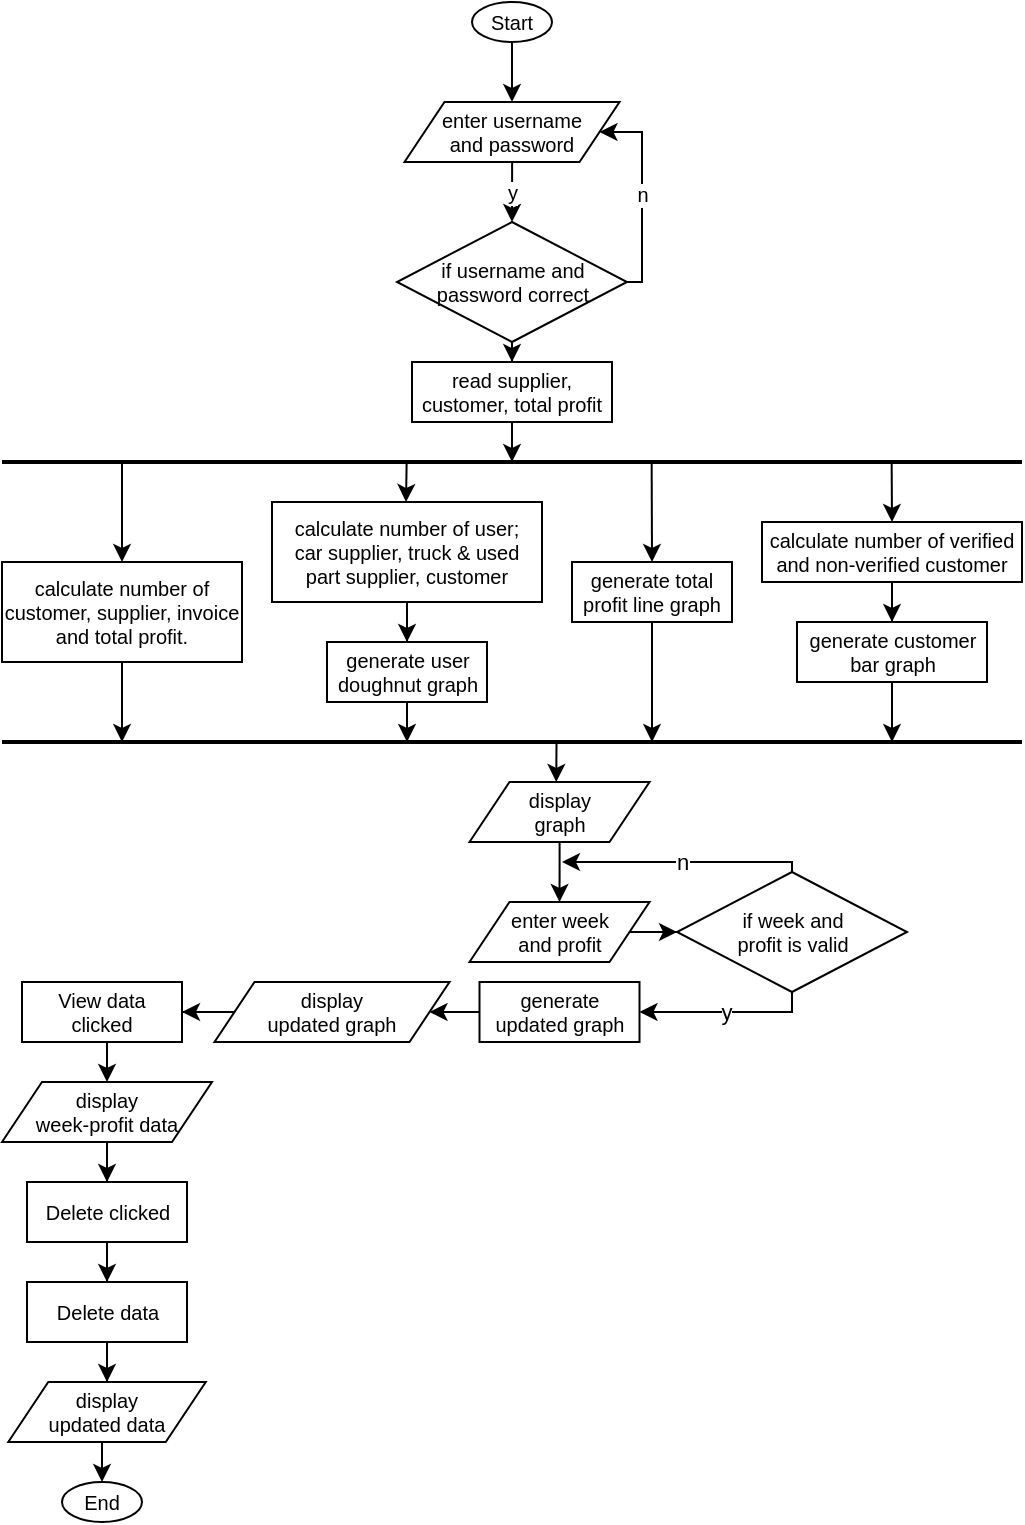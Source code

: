<mxfile version="16.6.2" type="github">
  <diagram id="H_Jdd_ldM9zLRPTjP1w7" name="Page-1">
    <mxGraphModel dx="908" dy="540" grid="1" gridSize="10" guides="1" tooltips="1" connect="1" arrows="1" fold="1" page="1" pageScale="1" pageWidth="850" pageHeight="1100" math="0" shadow="0">
      <root>
        <mxCell id="0" />
        <mxCell id="1" parent="0" />
        <mxCell id="H62kmctnPfHN1klwQb1k-8" style="edgeStyle=orthogonalEdgeStyle;rounded=0;orthogonalLoop=1;jettySize=auto;html=1;entryX=0.5;entryY=0;entryDx=0;entryDy=0;strokeWidth=1;fontSize=10;" parent="1" source="H62kmctnPfHN1klwQb1k-1" target="H62kmctnPfHN1klwQb1k-2" edge="1">
          <mxGeometry relative="1" as="geometry" />
        </mxCell>
        <mxCell id="H62kmctnPfHN1klwQb1k-1" value="Start" style="ellipse;whiteSpace=wrap;html=1;strokeWidth=1;fontSize=10;" parent="1" vertex="1">
          <mxGeometry x="235" width="40" height="20" as="geometry" />
        </mxCell>
        <mxCell id="H62kmctnPfHN1klwQb1k-9" value="y" style="edgeStyle=orthogonalEdgeStyle;rounded=0;orthogonalLoop=1;jettySize=auto;html=1;entryX=0.5;entryY=0;entryDx=0;entryDy=0;strokeWidth=1;fontSize=10;" parent="1" source="H62kmctnPfHN1klwQb1k-2" target="H62kmctnPfHN1klwQb1k-3" edge="1">
          <mxGeometry relative="1" as="geometry" />
        </mxCell>
        <mxCell id="H62kmctnPfHN1klwQb1k-2" value="enter username &lt;br style=&quot;font-size: 10px;&quot;&gt;and password" style="shape=parallelogram;perimeter=parallelogramPerimeter;whiteSpace=wrap;html=1;fixedSize=1;strokeWidth=1;fontSize=10;" parent="1" vertex="1">
          <mxGeometry x="201.25" y="50" width="107.5" height="30" as="geometry" />
        </mxCell>
        <mxCell id="H62kmctnPfHN1klwQb1k-10" value="n" style="edgeStyle=orthogonalEdgeStyle;rounded=0;orthogonalLoop=1;jettySize=auto;html=1;exitX=1;exitY=0.5;exitDx=0;exitDy=0;entryX=1;entryY=0.5;entryDx=0;entryDy=0;strokeWidth=1;fontSize=10;" parent="1" source="H62kmctnPfHN1klwQb1k-3" target="H62kmctnPfHN1klwQb1k-2" edge="1">
          <mxGeometry relative="1" as="geometry">
            <mxPoint x="440" y="70" as="targetPoint" />
            <Array as="points">
              <mxPoint x="320" y="140" />
              <mxPoint x="320" y="65" />
            </Array>
          </mxGeometry>
        </mxCell>
        <mxCell id="H62kmctnPfHN1klwQb1k-14" style="edgeStyle=orthogonalEdgeStyle;rounded=0;orthogonalLoop=1;jettySize=auto;html=1;strokeWidth=1;fontSize=10;entryX=0.5;entryY=0;entryDx=0;entryDy=0;" parent="1" source="H62kmctnPfHN1klwQb1k-3" target="H62kmctnPfHN1klwQb1k-33" edge="1">
          <mxGeometry relative="1" as="geometry">
            <mxPoint x="255" y="180" as="targetPoint" />
          </mxGeometry>
        </mxCell>
        <mxCell id="H62kmctnPfHN1klwQb1k-3" value="if username and &lt;br&gt;password correct" style="rhombus;whiteSpace=wrap;html=1;strokeWidth=1;fontSize=10;" parent="1" vertex="1">
          <mxGeometry x="197.5" y="110" width="115" height="60" as="geometry" />
        </mxCell>
        <mxCell id="H62kmctnPfHN1klwQb1k-24" style="edgeStyle=orthogonalEdgeStyle;rounded=0;orthogonalLoop=1;jettySize=auto;html=1;fontSize=9;startArrow=none;startFill=0;strokeWidth=1;" parent="1" source="H62kmctnPfHN1klwQb1k-4" edge="1">
          <mxGeometry relative="1" as="geometry">
            <mxPoint x="60" y="370" as="targetPoint" />
          </mxGeometry>
        </mxCell>
        <mxCell id="H62kmctnPfHN1klwQb1k-4" value="calculate number of customer, supplier, invoice and total profit." style="rounded=0;whiteSpace=wrap;html=1;strokeWidth=1;fontSize=10;" parent="1" vertex="1">
          <mxGeometry y="280" width="120" height="50" as="geometry" />
        </mxCell>
        <mxCell id="H62kmctnPfHN1klwQb1k-25" style="edgeStyle=orthogonalEdgeStyle;rounded=0;orthogonalLoop=1;jettySize=auto;html=1;entryX=0.5;entryY=0;entryDx=0;entryDy=0;fontSize=9;startArrow=none;startFill=0;strokeWidth=1;" parent="1" source="H62kmctnPfHN1klwQb1k-12" target="H62kmctnPfHN1klwQb1k-17" edge="1">
          <mxGeometry relative="1" as="geometry" />
        </mxCell>
        <mxCell id="H62kmctnPfHN1klwQb1k-12" value="calculate number of user;&lt;br&gt;car supplier, truck &amp;amp; used &lt;br&gt;part supplier, customer" style="rounded=0;whiteSpace=wrap;html=1;strokeWidth=1;fontSize=10;" parent="1" vertex="1">
          <mxGeometry x="135" y="250" width="135" height="50" as="geometry" />
        </mxCell>
        <mxCell id="H62kmctnPfHN1klwQb1k-13" value="" style="shape=link;html=1;rounded=0;strokeWidth=1;fontSize=10;width=-1.034;" parent="1" edge="1">
          <mxGeometry width="100" relative="1" as="geometry">
            <mxPoint y="230" as="sourcePoint" />
            <mxPoint x="510" y="230" as="targetPoint" />
          </mxGeometry>
        </mxCell>
        <mxCell id="H62kmctnPfHN1klwQb1k-27" style="edgeStyle=orthogonalEdgeStyle;rounded=0;orthogonalLoop=1;jettySize=auto;html=1;fontSize=9;startArrow=none;startFill=0;strokeWidth=1;" parent="1" source="H62kmctnPfHN1klwQb1k-15" edge="1">
          <mxGeometry relative="1" as="geometry">
            <mxPoint x="325" y="370" as="targetPoint" />
          </mxGeometry>
        </mxCell>
        <mxCell id="H62kmctnPfHN1klwQb1k-15" value="generate total &lt;br&gt;profit line graph" style="rounded=0;whiteSpace=wrap;html=1;strokeWidth=1;fontSize=10;" parent="1" vertex="1">
          <mxGeometry x="285" y="280" width="80" height="30" as="geometry" />
        </mxCell>
        <mxCell id="H62kmctnPfHN1klwQb1k-26" style="edgeStyle=orthogonalEdgeStyle;rounded=0;orthogonalLoop=1;jettySize=auto;html=1;entryX=0.5;entryY=0;entryDx=0;entryDy=0;fontSize=9;startArrow=none;startFill=0;strokeWidth=1;" parent="1" source="H62kmctnPfHN1klwQb1k-16" target="H62kmctnPfHN1klwQb1k-18" edge="1">
          <mxGeometry relative="1" as="geometry" />
        </mxCell>
        <mxCell id="H62kmctnPfHN1klwQb1k-16" value="calculate number of verified and non-verified customer" style="rounded=0;whiteSpace=wrap;html=1;strokeWidth=1;fontSize=10;" parent="1" vertex="1">
          <mxGeometry x="380" y="260" width="130" height="30" as="geometry" />
        </mxCell>
        <mxCell id="H62kmctnPfHN1klwQb1k-28" style="edgeStyle=orthogonalEdgeStyle;rounded=0;orthogonalLoop=1;jettySize=auto;html=1;fontSize=9;startArrow=none;startFill=0;strokeWidth=1;" parent="1" source="H62kmctnPfHN1klwQb1k-17" edge="1">
          <mxGeometry relative="1" as="geometry">
            <mxPoint x="202.5" y="370" as="targetPoint" />
          </mxGeometry>
        </mxCell>
        <mxCell id="H62kmctnPfHN1klwQb1k-17" value="generate user doughnut&amp;nbsp;graph" style="rounded=0;whiteSpace=wrap;html=1;strokeWidth=1;fontSize=10;" parent="1" vertex="1">
          <mxGeometry x="162.5" y="320" width="80" height="30" as="geometry" />
        </mxCell>
        <mxCell id="H62kmctnPfHN1klwQb1k-29" style="edgeStyle=orthogonalEdgeStyle;rounded=0;orthogonalLoop=1;jettySize=auto;html=1;fontSize=9;startArrow=none;startFill=0;strokeWidth=1;" parent="1" source="H62kmctnPfHN1klwQb1k-18" edge="1">
          <mxGeometry relative="1" as="geometry">
            <mxPoint x="445.0" y="370" as="targetPoint" />
          </mxGeometry>
        </mxCell>
        <mxCell id="H62kmctnPfHN1klwQb1k-18" value="generate customer bar&amp;nbsp;graph" style="rounded=0;whiteSpace=wrap;html=1;strokeWidth=1;fontSize=10;" parent="1" vertex="1">
          <mxGeometry x="397.5" y="310" width="95" height="30" as="geometry" />
        </mxCell>
        <mxCell id="H62kmctnPfHN1klwQb1k-19" value="" style="endArrow=none;html=1;rounded=0;fontSize=9;strokeWidth=1;exitX=0.5;exitY=0;exitDx=0;exitDy=0;startArrow=classic;startFill=1;" parent="1" source="H62kmctnPfHN1klwQb1k-4" edge="1">
          <mxGeometry width="50" height="50" relative="1" as="geometry">
            <mxPoint x="180" y="330" as="sourcePoint" />
            <mxPoint x="60" y="230" as="targetPoint" />
          </mxGeometry>
        </mxCell>
        <mxCell id="H62kmctnPfHN1klwQb1k-20" value="" style="endArrow=none;html=1;rounded=0;fontSize=9;strokeWidth=1;startArrow=classic;startFill=1;" parent="1" edge="1">
          <mxGeometry width="50" height="50" relative="1" as="geometry">
            <mxPoint x="202" y="250" as="sourcePoint" />
            <mxPoint x="202.33" y="230" as="targetPoint" />
          </mxGeometry>
        </mxCell>
        <mxCell id="H62kmctnPfHN1klwQb1k-21" value="" style="endArrow=none;html=1;rounded=0;fontSize=9;strokeWidth=1;exitX=0.5;exitY=0;exitDx=0;exitDy=0;startArrow=classic;startFill=1;" parent="1" source="H62kmctnPfHN1klwQb1k-15" edge="1">
          <mxGeometry width="50" height="50" relative="1" as="geometry">
            <mxPoint x="324.83" y="250" as="sourcePoint" />
            <mxPoint x="324.83" y="230" as="targetPoint" />
          </mxGeometry>
        </mxCell>
        <mxCell id="H62kmctnPfHN1klwQb1k-22" value="" style="endArrow=none;html=1;rounded=0;fontSize=9;strokeWidth=1;exitX=0.5;exitY=0;exitDx=0;exitDy=0;startArrow=classic;startFill=1;" parent="1" source="H62kmctnPfHN1klwQb1k-16" edge="1">
          <mxGeometry width="50" height="50" relative="1" as="geometry">
            <mxPoint x="444.83" y="250" as="sourcePoint" />
            <mxPoint x="444.83" y="230" as="targetPoint" />
          </mxGeometry>
        </mxCell>
        <mxCell id="H62kmctnPfHN1klwQb1k-23" value="" style="shape=link;html=1;rounded=0;strokeWidth=1;fontSize=10;width=-1.034;" parent="1" edge="1">
          <mxGeometry width="100" relative="1" as="geometry">
            <mxPoint y="370.0" as="sourcePoint" />
            <mxPoint x="510" y="370.0" as="targetPoint" />
          </mxGeometry>
        </mxCell>
        <mxCell id="H62kmctnPfHN1klwQb1k-31" value="" style="endArrow=none;html=1;rounded=0;fontSize=9;strokeWidth=1;exitX=0.482;exitY=-0.001;exitDx=0;exitDy=0;startArrow=classic;startFill=1;exitPerimeter=0;" parent="1" source="H62kmctnPfHN1klwQb1k-67" edge="1">
          <mxGeometry width="50" height="50" relative="1" as="geometry">
            <mxPoint x="277.5" y="390" as="sourcePoint" />
            <mxPoint x="277.26" y="370" as="targetPoint" />
          </mxGeometry>
        </mxCell>
        <mxCell id="H62kmctnPfHN1klwQb1k-35" style="edgeStyle=orthogonalEdgeStyle;rounded=0;orthogonalLoop=1;jettySize=auto;html=1;fontSize=9;startArrow=none;startFill=0;strokeWidth=1;" parent="1" source="H62kmctnPfHN1klwQb1k-33" edge="1">
          <mxGeometry relative="1" as="geometry">
            <mxPoint x="255" y="230.0" as="targetPoint" />
          </mxGeometry>
        </mxCell>
        <mxCell id="H62kmctnPfHN1klwQb1k-33" value="read supplier, customer, total profit" style="rounded=0;whiteSpace=wrap;html=1;strokeWidth=1;fontSize=10;" parent="1" vertex="1">
          <mxGeometry x="205" y="180" width="100" height="30" as="geometry" />
        </mxCell>
        <mxCell id="c0aOj0A7oZVtgGrrbuwA-3" style="edgeStyle=orthogonalEdgeStyle;rounded=0;orthogonalLoop=1;jettySize=auto;html=1;entryX=0.5;entryY=0;entryDx=0;entryDy=0;" edge="1" parent="1" source="H62kmctnPfHN1klwQb1k-67" target="c0aOj0A7oZVtgGrrbuwA-4">
          <mxGeometry relative="1" as="geometry">
            <mxPoint x="278.75" y="440" as="targetPoint" />
          </mxGeometry>
        </mxCell>
        <mxCell id="H62kmctnPfHN1klwQb1k-67" value="display&lt;br&gt;graph" style="shape=parallelogram;perimeter=parallelogramPerimeter;whiteSpace=wrap;html=1;fixedSize=1;strokeWidth=1;fontSize=10;" parent="1" vertex="1">
          <mxGeometry x="233.75" y="390" width="90" height="30" as="geometry" />
        </mxCell>
        <mxCell id="c0aOj0A7oZVtgGrrbuwA-10" style="edgeStyle=orthogonalEdgeStyle;rounded=0;orthogonalLoop=1;jettySize=auto;html=1;entryX=0;entryY=0.5;entryDx=0;entryDy=0;" edge="1" parent="1" source="c0aOj0A7oZVtgGrrbuwA-4" target="c0aOj0A7oZVtgGrrbuwA-9">
          <mxGeometry relative="1" as="geometry" />
        </mxCell>
        <mxCell id="c0aOj0A7oZVtgGrrbuwA-4" value="enter week&lt;br&gt;and profit" style="shape=parallelogram;perimeter=parallelogramPerimeter;whiteSpace=wrap;html=1;fixedSize=1;strokeWidth=1;fontSize=10;" vertex="1" parent="1">
          <mxGeometry x="233.75" y="450" width="90" height="30" as="geometry" />
        </mxCell>
        <mxCell id="c0aOj0A7oZVtgGrrbuwA-16" style="edgeStyle=orthogonalEdgeStyle;rounded=0;orthogonalLoop=1;jettySize=auto;html=1;entryX=1;entryY=0.5;entryDx=0;entryDy=0;" edge="1" parent="1" source="c0aOj0A7oZVtgGrrbuwA-5" target="c0aOj0A7oZVtgGrrbuwA-15">
          <mxGeometry relative="1" as="geometry" />
        </mxCell>
        <mxCell id="c0aOj0A7oZVtgGrrbuwA-5" value="display&lt;br&gt;updated graph" style="shape=parallelogram;perimeter=parallelogramPerimeter;whiteSpace=wrap;html=1;fixedSize=1;strokeWidth=1;fontSize=10;" vertex="1" parent="1">
          <mxGeometry x="106.25" y="490" width="117.5" height="30" as="geometry" />
        </mxCell>
        <mxCell id="c0aOj0A7oZVtgGrrbuwA-8" style="edgeStyle=orthogonalEdgeStyle;rounded=0;orthogonalLoop=1;jettySize=auto;html=1;entryX=1;entryY=0.5;entryDx=0;entryDy=0;" edge="1" parent="1" source="c0aOj0A7oZVtgGrrbuwA-6" target="c0aOj0A7oZVtgGrrbuwA-5">
          <mxGeometry relative="1" as="geometry" />
        </mxCell>
        <mxCell id="c0aOj0A7oZVtgGrrbuwA-6" value="generate updated graph" style="rounded=0;whiteSpace=wrap;html=1;strokeWidth=1;fontSize=10;" vertex="1" parent="1">
          <mxGeometry x="238.75" y="490" width="80" height="30" as="geometry" />
        </mxCell>
        <mxCell id="c0aOj0A7oZVtgGrrbuwA-11" value="n" style="edgeStyle=orthogonalEdgeStyle;rounded=0;orthogonalLoop=1;jettySize=auto;html=1;exitX=0.5;exitY=0;exitDx=0;exitDy=0;" edge="1" parent="1" source="c0aOj0A7oZVtgGrrbuwA-9">
          <mxGeometry relative="1" as="geometry">
            <mxPoint x="280" y="430" as="targetPoint" />
            <Array as="points">
              <mxPoint x="395" y="430" />
            </Array>
          </mxGeometry>
        </mxCell>
        <mxCell id="c0aOj0A7oZVtgGrrbuwA-12" value="y" style="edgeStyle=orthogonalEdgeStyle;rounded=0;orthogonalLoop=1;jettySize=auto;html=1;entryX=1;entryY=0.5;entryDx=0;entryDy=0;exitX=0.5;exitY=1;exitDx=0;exitDy=0;" edge="1" parent="1" source="c0aOj0A7oZVtgGrrbuwA-9" target="c0aOj0A7oZVtgGrrbuwA-6">
          <mxGeometry relative="1" as="geometry">
            <Array as="points">
              <mxPoint x="395" y="505" />
            </Array>
          </mxGeometry>
        </mxCell>
        <mxCell id="c0aOj0A7oZVtgGrrbuwA-9" value="if week and &lt;br&gt;profit is valid" style="rhombus;whiteSpace=wrap;html=1;strokeWidth=1;fontSize=10;" vertex="1" parent="1">
          <mxGeometry x="337.5" y="435" width="115" height="60" as="geometry" />
        </mxCell>
        <mxCell id="c0aOj0A7oZVtgGrrbuwA-18" style="edgeStyle=orthogonalEdgeStyle;rounded=0;orthogonalLoop=1;jettySize=auto;html=1;entryX=0.5;entryY=0;entryDx=0;entryDy=0;exitX=0.5;exitY=1;exitDx=0;exitDy=0;" edge="1" parent="1" source="c0aOj0A7oZVtgGrrbuwA-15" target="c0aOj0A7oZVtgGrrbuwA-17">
          <mxGeometry relative="1" as="geometry" />
        </mxCell>
        <mxCell id="c0aOj0A7oZVtgGrrbuwA-15" value="View data&lt;br&gt;clicked" style="rounded=0;whiteSpace=wrap;html=1;strokeWidth=1;fontSize=10;" vertex="1" parent="1">
          <mxGeometry x="10" y="490" width="80" height="30" as="geometry" />
        </mxCell>
        <mxCell id="c0aOj0A7oZVtgGrrbuwA-23" style="edgeStyle=orthogonalEdgeStyle;rounded=0;orthogonalLoop=1;jettySize=auto;html=1;entryX=0.5;entryY=0;entryDx=0;entryDy=0;" edge="1" parent="1" source="c0aOj0A7oZVtgGrrbuwA-17" target="c0aOj0A7oZVtgGrrbuwA-19">
          <mxGeometry relative="1" as="geometry" />
        </mxCell>
        <mxCell id="c0aOj0A7oZVtgGrrbuwA-17" value="display&lt;br&gt;week-profit data" style="shape=parallelogram;perimeter=parallelogramPerimeter;whiteSpace=wrap;html=1;fixedSize=1;strokeWidth=1;fontSize=10;" vertex="1" parent="1">
          <mxGeometry y="540" width="105" height="30" as="geometry" />
        </mxCell>
        <mxCell id="c0aOj0A7oZVtgGrrbuwA-25" style="edgeStyle=orthogonalEdgeStyle;rounded=0;orthogonalLoop=1;jettySize=auto;html=1;entryX=0.5;entryY=0;entryDx=0;entryDy=0;" edge="1" parent="1" source="c0aOj0A7oZVtgGrrbuwA-19" target="c0aOj0A7oZVtgGrrbuwA-24">
          <mxGeometry relative="1" as="geometry" />
        </mxCell>
        <mxCell id="c0aOj0A7oZVtgGrrbuwA-19" value="Delete clicked" style="rounded=0;whiteSpace=wrap;html=1;strokeWidth=1;fontSize=10;" vertex="1" parent="1">
          <mxGeometry x="12.5" y="590" width="80" height="30" as="geometry" />
        </mxCell>
        <mxCell id="c0aOj0A7oZVtgGrrbuwA-27" style="edgeStyle=orthogonalEdgeStyle;rounded=0;orthogonalLoop=1;jettySize=auto;html=1;entryX=0.5;entryY=0;entryDx=0;entryDy=0;" edge="1" parent="1" source="c0aOj0A7oZVtgGrrbuwA-24" target="c0aOj0A7oZVtgGrrbuwA-26">
          <mxGeometry relative="1" as="geometry" />
        </mxCell>
        <mxCell id="c0aOj0A7oZVtgGrrbuwA-24" value="Delete data" style="rounded=0;whiteSpace=wrap;html=1;strokeWidth=1;fontSize=10;" vertex="1" parent="1">
          <mxGeometry x="12.5" y="640" width="80" height="30" as="geometry" />
        </mxCell>
        <mxCell id="c0aOj0A7oZVtgGrrbuwA-29" style="edgeStyle=orthogonalEdgeStyle;rounded=0;orthogonalLoop=1;jettySize=auto;html=1;entryX=0.5;entryY=0;entryDx=0;entryDy=0;exitX=0.5;exitY=1;exitDx=0;exitDy=0;" edge="1" parent="1" source="c0aOj0A7oZVtgGrrbuwA-26" target="c0aOj0A7oZVtgGrrbuwA-28">
          <mxGeometry relative="1" as="geometry" />
        </mxCell>
        <mxCell id="c0aOj0A7oZVtgGrrbuwA-26" value="display&lt;br&gt;updated data" style="shape=parallelogram;perimeter=parallelogramPerimeter;whiteSpace=wrap;html=1;fixedSize=1;strokeWidth=1;fontSize=10;" vertex="1" parent="1">
          <mxGeometry x="3.13" y="690" width="98.75" height="30" as="geometry" />
        </mxCell>
        <mxCell id="c0aOj0A7oZVtgGrrbuwA-28" value="End" style="ellipse;whiteSpace=wrap;html=1;strokeWidth=1;fontSize=10;" vertex="1" parent="1">
          <mxGeometry x="30" y="740" width="40" height="20" as="geometry" />
        </mxCell>
      </root>
    </mxGraphModel>
  </diagram>
</mxfile>
